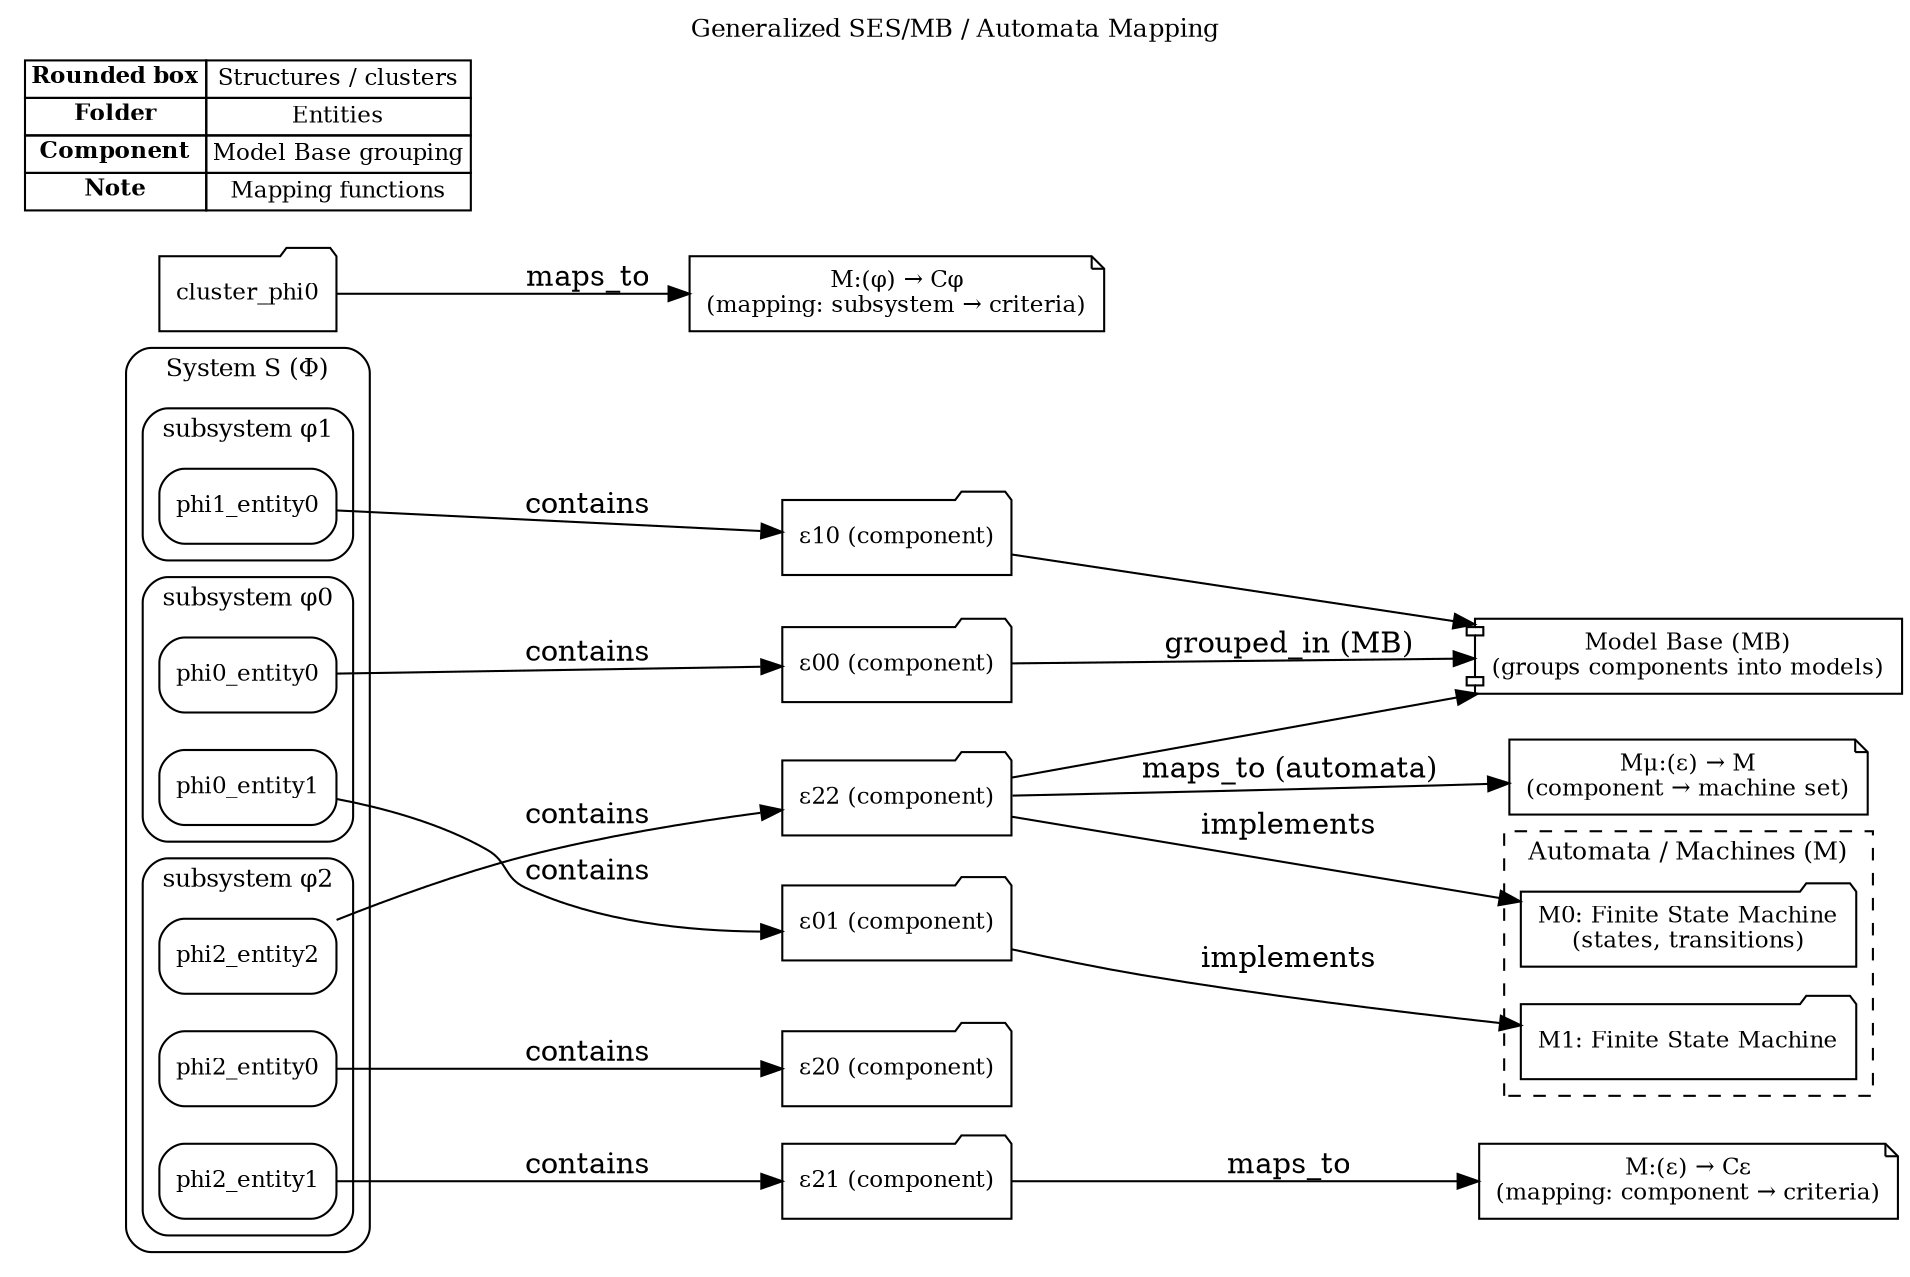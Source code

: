 digraph SES_MB {
  rankdir=LR;
  fontsize=12;
  labelloc="t";
  label="Generalized SES/MB / Automata Mapping";

  node [shape=rectangle, style=rounded, fontsize=11];

  /* Top-level System */
  subgraph cluster_S {
    label = "System S (Φ)";
    style=rounded; color=black;

    /* Subsystems cluster (example with three subsystems) */
    subgraph cluster_phi0 { label="subsystem φ0"; phi0_entity0; phi0_entity1 }
    subgraph cluster_phi1 { label="subsystem φ1"; phi1_entity0 }
    subgraph cluster_phi2 { label="subsystem φ2"; phi2_entity0; phi2_entity1; phi2_entity2 }
  }

  /* Entities and their components */
  node [shape=folder];
  phi0_entity0 -> phi0_entity0_comp0 [label="contains"];
  phi0_entity0_comp0 [label="ε00 (component)"];
  phi0_entity1 -> phi0_entity1_comp0 [label="contains"];
  phi0_entity1_comp0 [label="ε01 (component)"];

  phi1_entity0 -> phi1_entity0_comp0 [label="contains"];
  phi1_entity0_comp0 [label="ε10 (component)"];

  phi2_entity0 -> phi2_entity0_comp0 [label="contains"];
  phi2_entity0_comp0 [label="ε20 (component)"];
  phi2_entity1 -> phi2_entity1_comp0 [label="contains"];
  phi2_entity1_comp0 [label="ε21 (component)"];
  phi2_entity2 -> phi2_entity2_comp0 [label="contains"];
  phi2_entity2_comp0 [label="ε22 (component)"];

  /* Model Base grouping */
  MB [shape=component, label="Model Base (MB)\n(groups components into models)"];
  phi0_entity0_comp0 -> MB [label="grouped_in (MB)"];
  phi1_entity0_comp0 -> MB;
  phi2_entity2_comp0 -> MB;

  /* Mapping functions */
  M_phi [shape=note, label="M:(φ) → Cφ\n(mapping: subsystem → criteria)"];
  M_eps [shape=note, label="M:(ε) → Cε\n(mapping: component → criteria)"];
  M_mu [shape=note, label="Mμ:(ε) → M\n(component → machine set)"];

  /* edges for mapping functions */
  cluster_phi0 -> M_phi [ltail=cluster_phi0, label="maps_to"];
  phi2_entity1_comp0 -> M_eps [label="maps_to"];
  phi2_entity2_comp0 -> M_mu [label="maps_to (automata)"];

  /* Automata / Machines */
  subgraph cluster_A {
    label = "Automata / Machines (M)";
    style=dashed;
    machine0 [label="M0: Finite State Machine\n(states, transitions)"];
    machine1 [label="M1: Finite State Machine"];
  }

  /* Link components -> machines */
  phi2_entity2_comp0 -> machine0 [label="implements"];
  phi0_entity1_comp0 -> machine1 [label="implements"];

  /* Legend */
  legend [shape=plaintext, label=<
    <table border='0' cellborder='1' cellspacing='0'>
      <tr><td><b>Rounded box</b></td><td>Structures / clusters</td></tr>
      <tr><td><b>Folder</b></td><td>Entities</td></tr>
      <tr><td><b>Component</b></td><td>Model Base grouping</td></tr>
      <tr><td><b>Note</b></td><td>Mapping functions</td></tr>
    </table>
  >];
}